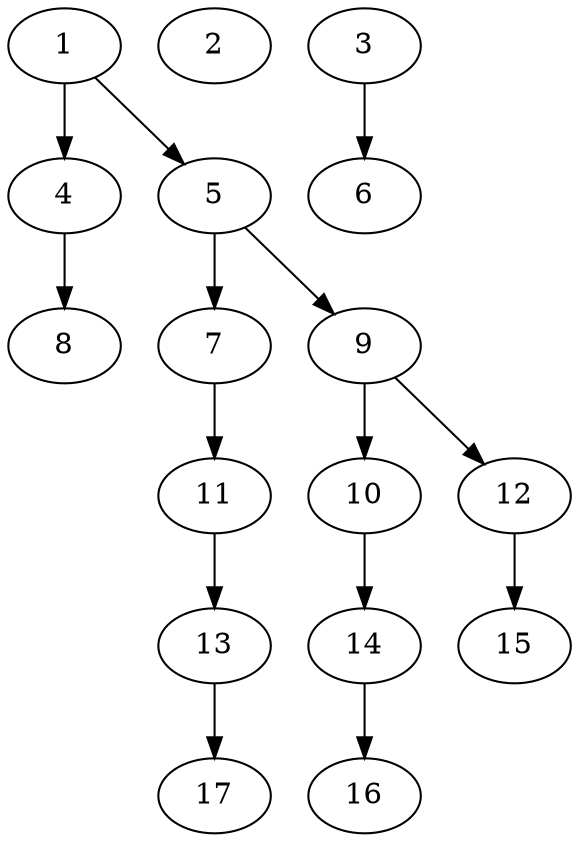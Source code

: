 // DAG (tier=1-easy, mode=compute, n=17, ccr=0.285, fat=0.442, density=0.328, regular=0.636, jump=0.062, mindata=262144, maxdata=2097152)
// DAG automatically generated by daggen at Sun Aug 24 16:33:32 2025
// /home/ermia/Project/Environments/daggen/bin/daggen --dot --ccr 0.285 --fat 0.442 --regular 0.636 --density 0.328 --jump 0.062 --mindata 262144 --maxdata 2097152 -n 17 
digraph G {
  1 [size="14172144721950548", alpha="0.07", expect_size="7086072360975274"]
  1 -> 4 [size ="11055380037632"]
  1 -> 5 [size ="11055380037632"]
  2 [size="36183238674219008", alpha="0.12", expect_size="18091619337109504"]
  3 [size="12189656227975378", alpha="0.00", expect_size="6094828113987689"]
  3 -> 6 [size ="5156108238848"]
  4 [size="376883680522776", alpha="0.14", expect_size="188441840261388"]
  4 -> 8 [size ="7069281288192"]
  5 [size="235893185300602", alpha="0.01", expect_size="117946592650301"]
  5 -> 7 [size ="9514568908800"]
  5 -> 9 [size ="9514568908800"]
  6 [size="7731196136819523584", alpha="0.10", expect_size="3865598068409761792"]
  7 [size="5387796092102377472", alpha="0.12", expect_size="2693898046051188736"]
  7 -> 11 [size ="24586540285952"]
  8 [size="607318343199752192", alpha="0.16", expect_size="303659171599876096"]
  9 [size="5905301826946074", alpha="0.06", expect_size="2952650913473037"]
  9 -> 10 [size ="3936144588800"]
  9 -> 12 [size ="3936144588800"]
  10 [size="799959148647350", alpha="0.19", expect_size="399979574323675"]
  10 -> 14 [size ="17832200896512"]
  11 [size="891177933594476", alpha="0.19", expect_size="445588966797238"]
  11 -> 13 [size ="14505790668800"]
  12 [size="432917548001688", alpha="0.04", expect_size="216458774000844"]
  12 -> 15 [size ="22096675602432"]
  13 [size="7681447922063525", alpha="0.09", expect_size="3840723961031762"]
  13 -> 17 [size ="11365691424768"]
  14 [size="226374920847772", alpha="0.10", expect_size="113187460423886"]
  14 -> 16 [size ="18949940969472"]
  15 [size="10424296938749652", alpha="0.18", expect_size="5212148469374826"]
  16 [size="1474033765321214", alpha="0.05", expect_size="737016882660607"]
  17 [size="705801035391013", alpha="0.04", expect_size="352900517695506"]
}